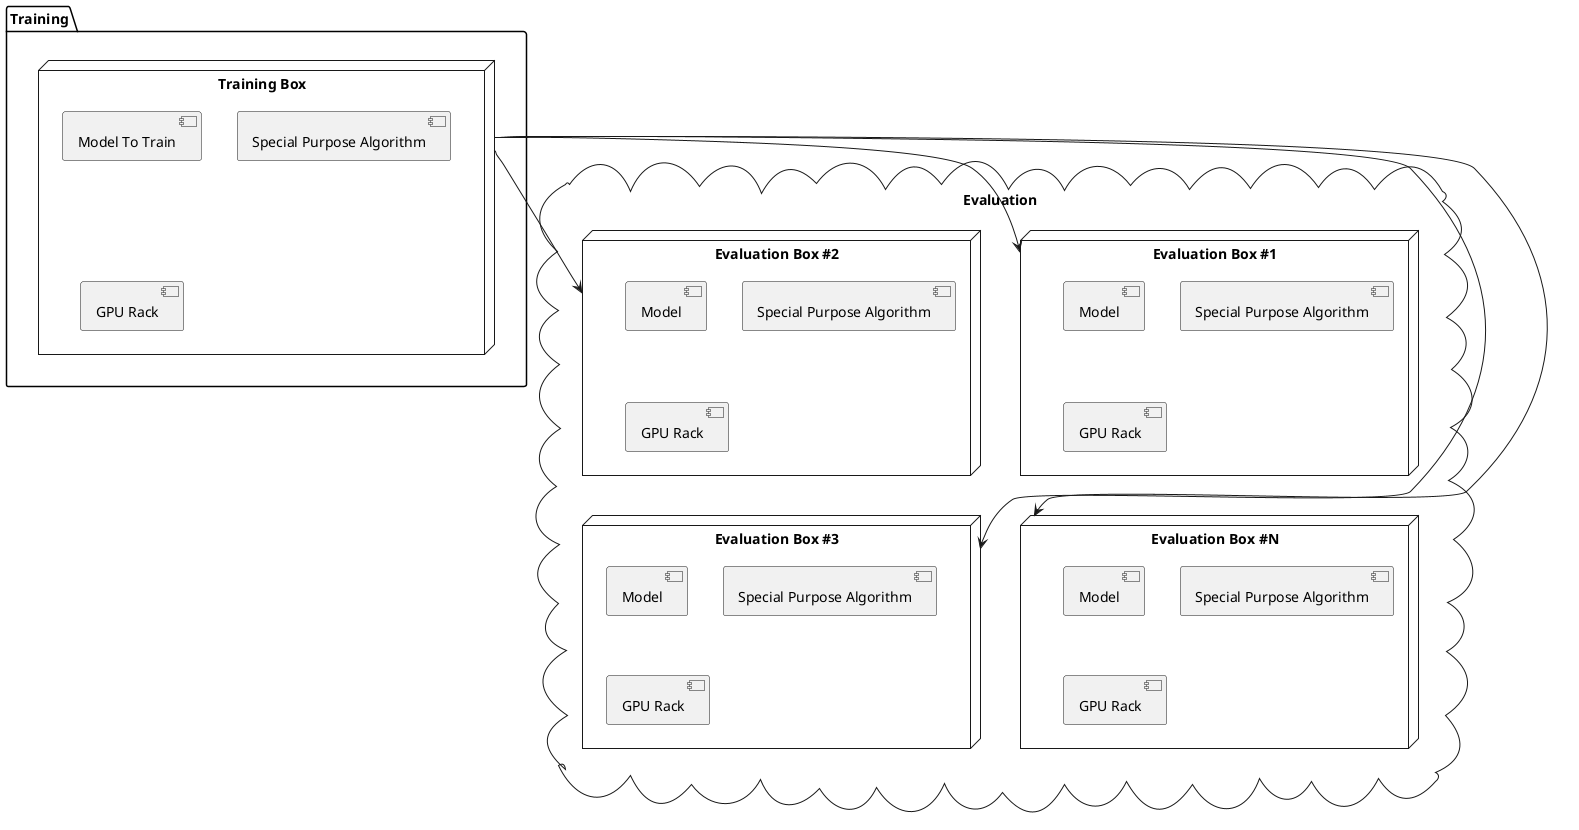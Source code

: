 @startuml

package "Training" {
node "Training Box" as TB {
  [Model To Train]
  [Special Purpose Algorithm]
  [GPU Rack]
} 
}

cloud "Evaluation" {
node "Evaluation Box #1" as EB1{
  [Model] as EB1_M
  [Special Purpose Algorithm] as EB1_SPA
  [GPU Rack] as EB1_GPU
} 
node "Evaluation Box #2" as EB2{
  [Model] as EB2_M
  [Special Purpose Algorithm] as EB2_SPA
  [GPU Rack] as EB2_GPU
} 
node "Evaluation Box #3" as EB3{
  [Model] as EB3_M
  [Special Purpose Algorithm] as EB3_SPA
  [GPU Rack] as EB3_GPU
} 
node "Evaluation Box #N" as EBN {
  [Model] as EB4_M
  [Special Purpose Algorithm] as EB4_SPA
  [GPU Rack] as EB4_GPU
} 

}

TB --> EB1
TB --> EB2
TB --> EB3
TB --> EBN 
@enduml

